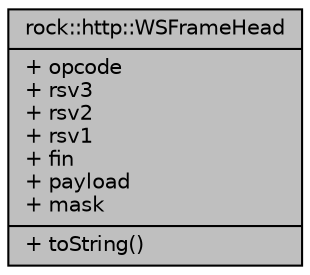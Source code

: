 digraph "rock::http::WSFrameHead"
{
 // LATEX_PDF_SIZE
  edge [fontname="Helvetica",fontsize="10",labelfontname="Helvetica",labelfontsize="10"];
  node [fontname="Helvetica",fontsize="10",shape=record];
  Node1 [label="{rock::http::WSFrameHead\n|+ opcode\l+ rsv3\l+ rsv2\l+ rsv1\l+ fin\l+ payload\l+ mask\l|+ toString()\l}",height=0.2,width=0.4,color="black", fillcolor="grey75", style="filled", fontcolor="black",tooltip=" "];
}
